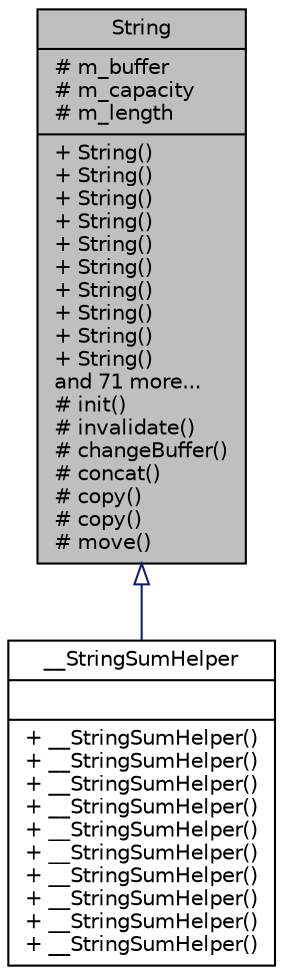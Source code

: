 digraph "String"
{
  edge [fontname="Helvetica",fontsize="10",labelfontname="Helvetica",labelfontsize="10"];
  node [fontname="Helvetica",fontsize="10",shape=record];
  Node1 [label="{String\n|# m_buffer\l# m_capacity\l# m_length\l|+ String()\l+ String()\l+ String()\l+ String()\l+ String()\l+ String()\l+ String()\l+ String()\l+ String()\l+ String()\land 71 more...\l# init()\l# invalidate()\l# changeBuffer()\l# concat()\l# copy()\l# copy()\l# move()\l}",height=0.2,width=0.4,color="black", fillcolor="grey75", style="filled", fontcolor="black"];
  Node1 -> Node2 [dir="back",color="midnightblue",fontsize="10",style="solid",arrowtail="onormal",fontname="Helvetica"];
  Node2 [label="{__StringSumHelper\n||+ __StringSumHelper()\l+ __StringSumHelper()\l+ __StringSumHelper()\l+ __StringSumHelper()\l+ __StringSumHelper()\l+ __StringSumHelper()\l+ __StringSumHelper()\l+ __StringSumHelper()\l+ __StringSumHelper()\l+ __StringSumHelper()\l}",height=0.2,width=0.4,color="black", fillcolor="white", style="filled",URL="$d0/d7c/class____StringSumHelper.html"];
}

